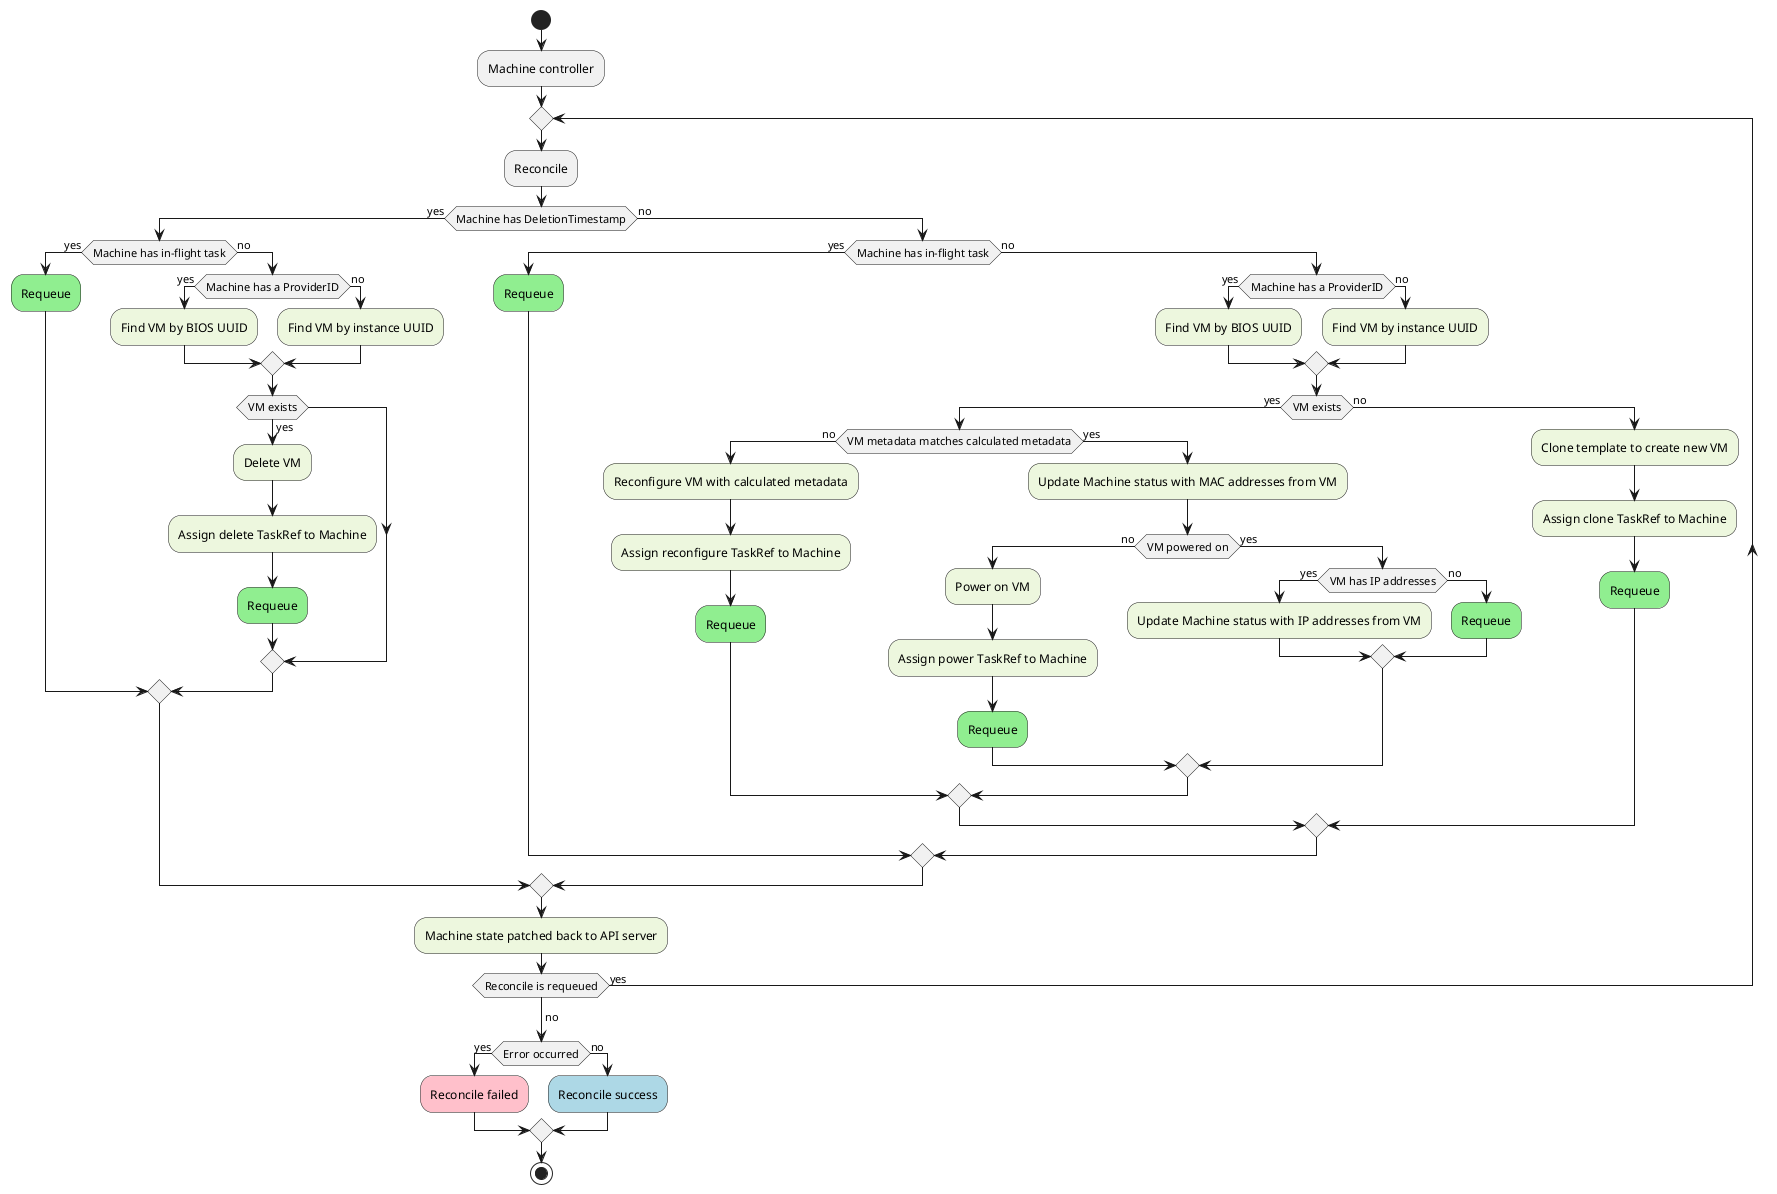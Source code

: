 @startuml machine-controller-reconcile

start;

:Machine controller;

repeat
  :Reconcile;

  if (Machine has DeletionTimestamp) then (yes)
    if (Machine has in-flight task) then (yes)
      #LightGreen:Requeue;
    else (no)
      if (Machine has a ProviderID) then (yes)
        #edf7de:Find VM by BIOS UUID;
      else (no)
        #edf7de:Find VM by instance UUID;
      endif
      if (VM exists) then (yes)
        #edf7de:Delete VM;
        #edf7de:Assign delete TaskRef to Machine;
        #LightGreen:Requeue;
      endif
    endif
  else (no)
    if (Machine has in-flight task) then (yes)
      #LightGreen:Requeue;
    else (no)
      if (Machine has a ProviderID) then (yes)
        #edf7de:Find VM by BIOS UUID;
      else (no)
        #edf7de:Find VM by instance UUID;
      endif
      if (VM exists) then (yes)
        if (VM metadata matches calculated metadata) then (no)
          #edf7de:Reconfigure VM with calculated metadata;
          #edf7de:Assign reconfigure TaskRef to Machine;
          #LightGreen:Requeue;
        else (yes)
          #edf7de:Update Machine status with MAC addresses from VM;
          if (VM powered on) then (no)
            #edf7de:Power on VM;
            #edf7de:Assign power TaskRef to Machine;
            #LightGreen:Requeue;
          else (yes)
            if (VM has IP addresses) then (yes)
              #edf7de:Update Machine status with IP addresses from VM;
            else (no)
              #LightGreen:Requeue;
            endif
          endif
        endif
      else (no)
        #edf7de:Clone template to create new VM;
        #edf7de:Assign clone TaskRef to Machine;
        #LightGreen:Requeue;
      endif
    endif
  endif
  #edf7de:Machine state patched back to API server;
repeat while (Reconcile is requeued) is (yes)
-> no;
if (Error occurred) then (yes)
  #Pink:Reconcile failed;
else (no)
  #LightBlue:Reconcile success;
endif
stop;

@enduml